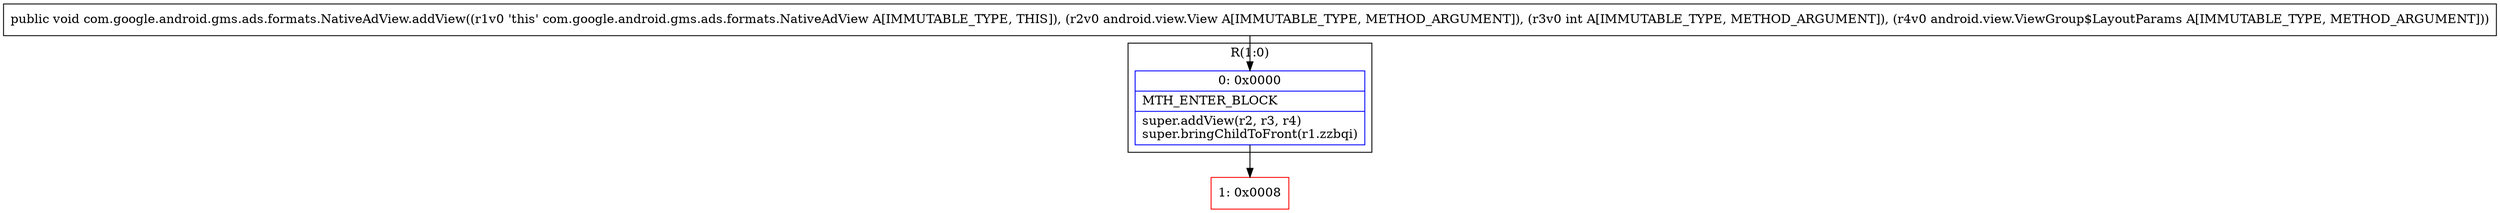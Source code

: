 digraph "CFG forcom.google.android.gms.ads.formats.NativeAdView.addView(Landroid\/view\/View;ILandroid\/view\/ViewGroup$LayoutParams;)V" {
subgraph cluster_Region_390688143 {
label = "R(1:0)";
node [shape=record,color=blue];
Node_0 [shape=record,label="{0\:\ 0x0000|MTH_ENTER_BLOCK\l|super.addView(r2, r3, r4)\lsuper.bringChildToFront(r1.zzbqi)\l}"];
}
Node_1 [shape=record,color=red,label="{1\:\ 0x0008}"];
MethodNode[shape=record,label="{public void com.google.android.gms.ads.formats.NativeAdView.addView((r1v0 'this' com.google.android.gms.ads.formats.NativeAdView A[IMMUTABLE_TYPE, THIS]), (r2v0 android.view.View A[IMMUTABLE_TYPE, METHOD_ARGUMENT]), (r3v0 int A[IMMUTABLE_TYPE, METHOD_ARGUMENT]), (r4v0 android.view.ViewGroup$LayoutParams A[IMMUTABLE_TYPE, METHOD_ARGUMENT])) }"];
MethodNode -> Node_0;
Node_0 -> Node_1;
}

